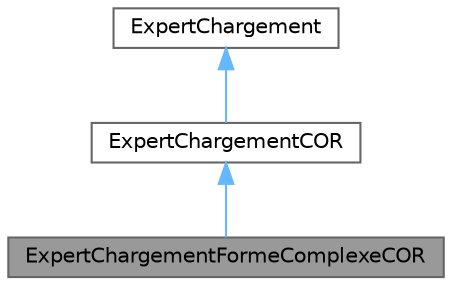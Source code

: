 digraph "ExpertChargementFormeComplexeCOR"
{
 // LATEX_PDF_SIZE
  bgcolor="transparent";
  edge [fontname=Helvetica,fontsize=10,labelfontname=Helvetica,labelfontsize=10];
  node [fontname=Helvetica,fontsize=10,shape=box,height=0.2,width=0.4];
  Node1 [label="ExpertChargementFormeComplexeCOR",height=0.2,width=0.4,color="gray40", fillcolor="grey60", style="filled", fontcolor="black",tooltip="Classe qui permet de charger une forme complexe."];
  Node2 -> Node1 [dir="back",color="steelblue1",style="solid"];
  Node2 [label="ExpertChargementCOR",height=0.2,width=0.4,color="gray40", fillcolor="white", style="filled",URL="$class_expert_chargement_c_o_r.html",tooltip="Classe ExpertChargementCOR."];
  Node3 -> Node2 [dir="back",color="steelblue1",style="solid"];
  Node3 [label="ExpertChargement",height=0.2,width=0.4,color="gray40", fillcolor="white", style="filled",URL="$class_expert_chargement.html",tooltip="Classe abstraite qui sert à résoudre le problème de la ligne lue."];
}
